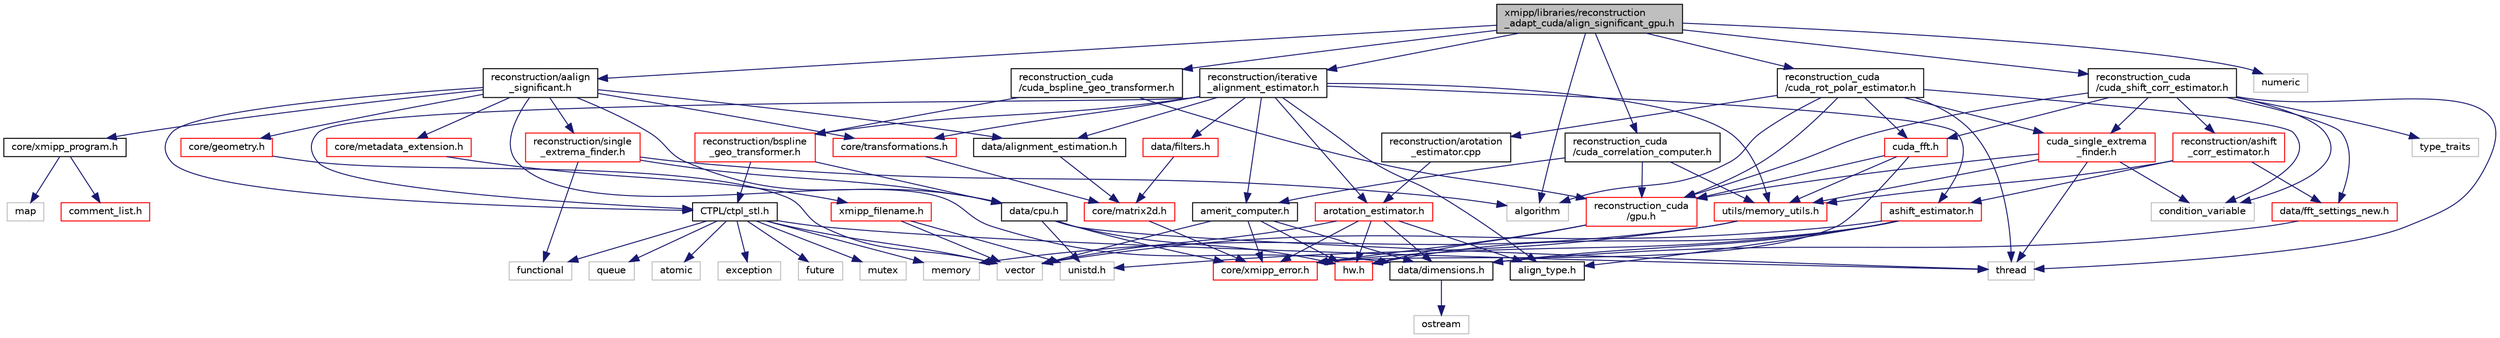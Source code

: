 digraph "xmipp/libraries/reconstruction_adapt_cuda/align_significant_gpu.h"
{
  edge [fontname="Helvetica",fontsize="10",labelfontname="Helvetica",labelfontsize="10"];
  node [fontname="Helvetica",fontsize="10",shape=record];
  Node0 [label="xmipp/libraries/reconstruction\l_adapt_cuda/align_significant_gpu.h",height=0.2,width=0.4,color="black", fillcolor="grey75", style="filled", fontcolor="black"];
  Node0 -> Node1 [color="midnightblue",fontsize="10",style="solid",fontname="Helvetica"];
  Node1 [label="reconstruction/aalign\l_significant.h",height=0.2,width=0.4,color="black", fillcolor="white", style="filled",URL="$aalign__significant_8h.html"];
  Node1 -> Node2 [color="midnightblue",fontsize="10",style="solid",fontname="Helvetica"];
  Node2 [label="core/xmipp_program.h",height=0.2,width=0.4,color="black", fillcolor="white", style="filled",URL="$xmipp__program_8h.html"];
  Node2 -> Node3 [color="midnightblue",fontsize="10",style="solid",fontname="Helvetica"];
  Node3 [label="map",height=0.2,width=0.4,color="grey75", fillcolor="white", style="filled"];
  Node2 -> Node4 [color="midnightblue",fontsize="10",style="solid",fontname="Helvetica"];
  Node4 [label="comment_list.h",height=0.2,width=0.4,color="red", fillcolor="white", style="filled",URL="$comment__list_8h.html"];
  Node1 -> Node9 [color="midnightblue",fontsize="10",style="solid",fontname="Helvetica"];
  Node9 [label="data/dimensions.h",height=0.2,width=0.4,color="black", fillcolor="white", style="filled",URL="$dimensions_8h.html"];
  Node9 -> Node10 [color="midnightblue",fontsize="10",style="solid",fontname="Helvetica"];
  Node10 [label="ostream",height=0.2,width=0.4,color="grey75", fillcolor="white", style="filled"];
  Node1 -> Node11 [color="midnightblue",fontsize="10",style="solid",fontname="Helvetica"];
  Node11 [label="CTPL/ctpl_stl.h",height=0.2,width=0.4,color="black", fillcolor="white", style="filled",URL="$ctpl__stl_8h.html"];
  Node11 -> Node12 [color="midnightblue",fontsize="10",style="solid",fontname="Helvetica"];
  Node12 [label="functional",height=0.2,width=0.4,color="grey75", fillcolor="white", style="filled"];
  Node11 -> Node13 [color="midnightblue",fontsize="10",style="solid",fontname="Helvetica"];
  Node13 [label="thread",height=0.2,width=0.4,color="grey75", fillcolor="white", style="filled"];
  Node11 -> Node14 [color="midnightblue",fontsize="10",style="solid",fontname="Helvetica"];
  Node14 [label="atomic",height=0.2,width=0.4,color="grey75", fillcolor="white", style="filled"];
  Node11 -> Node6 [color="midnightblue",fontsize="10",style="solid",fontname="Helvetica"];
  Node6 [label="vector",height=0.2,width=0.4,color="grey75", fillcolor="white", style="filled"];
  Node11 -> Node15 [color="midnightblue",fontsize="10",style="solid",fontname="Helvetica"];
  Node15 [label="memory",height=0.2,width=0.4,color="grey75", fillcolor="white", style="filled"];
  Node11 -> Node16 [color="midnightblue",fontsize="10",style="solid",fontname="Helvetica"];
  Node16 [label="exception",height=0.2,width=0.4,color="grey75", fillcolor="white", style="filled"];
  Node11 -> Node17 [color="midnightblue",fontsize="10",style="solid",fontname="Helvetica"];
  Node17 [label="future",height=0.2,width=0.4,color="grey75", fillcolor="white", style="filled"];
  Node11 -> Node18 [color="midnightblue",fontsize="10",style="solid",fontname="Helvetica"];
  Node18 [label="mutex",height=0.2,width=0.4,color="grey75", fillcolor="white", style="filled"];
  Node11 -> Node19 [color="midnightblue",fontsize="10",style="solid",fontname="Helvetica"];
  Node19 [label="queue",height=0.2,width=0.4,color="grey75", fillcolor="white", style="filled"];
  Node1 -> Node20 [color="midnightblue",fontsize="10",style="solid",fontname="Helvetica"];
  Node20 [label="data/cpu.h",height=0.2,width=0.4,color="black", fillcolor="white", style="filled",URL="$cpu_8h.html"];
  Node20 -> Node13 [color="midnightblue",fontsize="10",style="solid",fontname="Helvetica"];
  Node20 -> Node21 [color="midnightblue",fontsize="10",style="solid",fontname="Helvetica"];
  Node21 [label="unistd.h",height=0.2,width=0.4,color="grey75", fillcolor="white", style="filled"];
  Node20 -> Node22 [color="midnightblue",fontsize="10",style="solid",fontname="Helvetica"];
  Node22 [label="hw.h",height=0.2,width=0.4,color="red", fillcolor="white", style="filled",URL="$hw_8h.html"];
  Node20 -> Node24 [color="midnightblue",fontsize="10",style="solid",fontname="Helvetica"];
  Node24 [label="core/xmipp_error.h",height=0.2,width=0.4,color="red", fillcolor="white", style="filled",URL="$xmipp__error_8h.html"];
  Node1 -> Node26 [color="midnightblue",fontsize="10",style="solid",fontname="Helvetica"];
  Node26 [label="data/alignment_estimation.h",height=0.2,width=0.4,color="black", fillcolor="white", style="filled",URL="$alignment__estimation_8h.html"];
  Node26 -> Node27 [color="midnightblue",fontsize="10",style="solid",fontname="Helvetica"];
  Node27 [label="core/matrix2d.h",height=0.2,width=0.4,color="red", fillcolor="white", style="filled",URL="$matrix2d_8h.html"];
  Node27 -> Node24 [color="midnightblue",fontsize="10",style="solid",fontname="Helvetica"];
  Node1 -> Node34 [color="midnightblue",fontsize="10",style="solid",fontname="Helvetica"];
  Node34 [label="core/metadata_extension.h",height=0.2,width=0.4,color="red", fillcolor="white", style="filled",URL="$metadata__extension_8h.html"];
  Node34 -> Node35 [color="midnightblue",fontsize="10",style="solid",fontname="Helvetica"];
  Node35 [label="xmipp_filename.h",height=0.2,width=0.4,color="red", fillcolor="white", style="filled",URL="$xmipp__filename_8h.html"];
  Node35 -> Node6 [color="midnightblue",fontsize="10",style="solid",fontname="Helvetica"];
  Node35 -> Node21 [color="midnightblue",fontsize="10",style="solid",fontname="Helvetica"];
  Node1 -> Node97 [color="midnightblue",fontsize="10",style="solid",fontname="Helvetica"];
  Node97 [label="core/geometry.h",height=0.2,width=0.4,color="red", fillcolor="white", style="filled",URL="$geometry_8h.html"];
  Node97 -> Node6 [color="midnightblue",fontsize="10",style="solid",fontname="Helvetica"];
  Node1 -> Node99 [color="midnightblue",fontsize="10",style="solid",fontname="Helvetica"];
  Node99 [label="reconstruction/single\l_extrema_finder.h",height=0.2,width=0.4,color="red", fillcolor="white", style="filled",URL="$single__extrema__finder_8h.html"];
  Node99 -> Node20 [color="midnightblue",fontsize="10",style="solid",fontname="Helvetica"];
  Node99 -> Node100 [color="midnightblue",fontsize="10",style="solid",fontname="Helvetica"];
  Node100 [label="algorithm",height=0.2,width=0.4,color="grey75", fillcolor="white", style="filled"];
  Node99 -> Node12 [color="midnightblue",fontsize="10",style="solid",fontname="Helvetica"];
  Node1 -> Node108 [color="midnightblue",fontsize="10",style="solid",fontname="Helvetica"];
  Node108 [label="core/transformations.h",height=0.2,width=0.4,color="red", fillcolor="white", style="filled",URL="$transformations_8h.html"];
  Node108 -> Node27 [color="midnightblue",fontsize="10",style="solid",fontname="Helvetica"];
  Node0 -> Node109 [color="midnightblue",fontsize="10",style="solid",fontname="Helvetica"];
  Node109 [label="reconstruction/iterative\l_alignment_estimator.h",height=0.2,width=0.4,color="black", fillcolor="white", style="filled",URL="$iterative__alignment__estimator_8h.html"];
  Node109 -> Node110 [color="midnightblue",fontsize="10",style="solid",fontname="Helvetica"];
  Node110 [label="arotation_estimator.h",height=0.2,width=0.4,color="red", fillcolor="white", style="filled",URL="$arotation__estimator_8h.html"];
  Node110 -> Node22 [color="midnightblue",fontsize="10",style="solid",fontname="Helvetica"];
  Node110 -> Node9 [color="midnightblue",fontsize="10",style="solid",fontname="Helvetica"];
  Node110 -> Node24 [color="midnightblue",fontsize="10",style="solid",fontname="Helvetica"];
  Node110 -> Node111 [color="midnightblue",fontsize="10",style="solid",fontname="Helvetica"];
  Node111 [label="align_type.h",height=0.2,width=0.4,color="black", fillcolor="white", style="filled",URL="$align__type_8h.html"];
  Node110 -> Node6 [color="midnightblue",fontsize="10",style="solid",fontname="Helvetica"];
  Node109 -> Node113 [color="midnightblue",fontsize="10",style="solid",fontname="Helvetica"];
  Node113 [label="ashift_estimator.h",height=0.2,width=0.4,color="red", fillcolor="white", style="filled",URL="$ashift__estimator_8h.html"];
  Node113 -> Node22 [color="midnightblue",fontsize="10",style="solid",fontname="Helvetica"];
  Node113 -> Node9 [color="midnightblue",fontsize="10",style="solid",fontname="Helvetica"];
  Node113 -> Node24 [color="midnightblue",fontsize="10",style="solid",fontname="Helvetica"];
  Node113 -> Node111 [color="midnightblue",fontsize="10",style="solid",fontname="Helvetica"];
  Node113 -> Node6 [color="midnightblue",fontsize="10",style="solid",fontname="Helvetica"];
  Node109 -> Node111 [color="midnightblue",fontsize="10",style="solid",fontname="Helvetica"];
  Node109 -> Node26 [color="midnightblue",fontsize="10",style="solid",fontname="Helvetica"];
  Node109 -> Node108 [color="midnightblue",fontsize="10",style="solid",fontname="Helvetica"];
  Node109 -> Node115 [color="midnightblue",fontsize="10",style="solid",fontname="Helvetica"];
  Node115 [label="data/filters.h",height=0.2,width=0.4,color="red", fillcolor="white", style="filled",URL="$filters_8h.html"];
  Node115 -> Node27 [color="midnightblue",fontsize="10",style="solid",fontname="Helvetica"];
  Node109 -> Node63 [color="midnightblue",fontsize="10",style="solid",fontname="Helvetica"];
  Node63 [label="utils/memory_utils.h",height=0.2,width=0.4,color="red", fillcolor="white", style="filled",URL="$memory__utils_8h.html"];
  Node63 -> Node15 [color="midnightblue",fontsize="10",style="solid",fontname="Helvetica"];
  Node63 -> Node21 [color="midnightblue",fontsize="10",style="solid",fontname="Helvetica"];
  Node109 -> Node11 [color="midnightblue",fontsize="10",style="solid",fontname="Helvetica"];
  Node109 -> Node121 [color="midnightblue",fontsize="10",style="solid",fontname="Helvetica"];
  Node121 [label="reconstruction/bspline\l_geo_transformer.h",height=0.2,width=0.4,color="red", fillcolor="white", style="filled",URL="$bspline__geo__transformer_8h.html"];
  Node121 -> Node11 [color="midnightblue",fontsize="10",style="solid",fontname="Helvetica"];
  Node121 -> Node20 [color="midnightblue",fontsize="10",style="solid",fontname="Helvetica"];
  Node109 -> Node123 [color="midnightblue",fontsize="10",style="solid",fontname="Helvetica"];
  Node123 [label="amerit_computer.h",height=0.2,width=0.4,color="black", fillcolor="white", style="filled",URL="$amerit__computer_8h.html"];
  Node123 -> Node9 [color="midnightblue",fontsize="10",style="solid",fontname="Helvetica"];
  Node123 -> Node22 [color="midnightblue",fontsize="10",style="solid",fontname="Helvetica"];
  Node123 -> Node24 [color="midnightblue",fontsize="10",style="solid",fontname="Helvetica"];
  Node123 -> Node6 [color="midnightblue",fontsize="10",style="solid",fontname="Helvetica"];
  Node0 -> Node124 [color="midnightblue",fontsize="10",style="solid",fontname="Helvetica"];
  Node124 [label="reconstruction_cuda\l/cuda_rot_polar_estimator.h",height=0.2,width=0.4,color="black", fillcolor="white", style="filled",URL="$cuda__rot__polar__estimator_8h.html"];
  Node124 -> Node125 [color="midnightblue",fontsize="10",style="solid",fontname="Helvetica"];
  Node125 [label="reconstruction/arotation\l_estimator.cpp",height=0.2,width=0.4,color="black", fillcolor="white", style="filled",URL="$arotation__estimator_8cpp.html"];
  Node125 -> Node110 [color="midnightblue",fontsize="10",style="solid",fontname="Helvetica"];
  Node124 -> Node126 [color="midnightblue",fontsize="10",style="solid",fontname="Helvetica"];
  Node126 [label="reconstruction_cuda\l/gpu.h",height=0.2,width=0.4,color="red", fillcolor="white", style="filled",URL="$gpu_8h.html"];
  Node126 -> Node22 [color="midnightblue",fontsize="10",style="solid",fontname="Helvetica"];
  Node126 -> Node24 [color="midnightblue",fontsize="10",style="solid",fontname="Helvetica"];
  Node124 -> Node127 [color="midnightblue",fontsize="10",style="solid",fontname="Helvetica"];
  Node127 [label="cuda_fft.h",height=0.2,width=0.4,color="red", fillcolor="white", style="filled",URL="$cuda__fft_8h.html"];
  Node127 -> Node24 [color="midnightblue",fontsize="10",style="solid",fontname="Helvetica"];
  Node127 -> Node63 [color="midnightblue",fontsize="10",style="solid",fontname="Helvetica"];
  Node127 -> Node126 [color="midnightblue",fontsize="10",style="solid",fontname="Helvetica"];
  Node124 -> Node13 [color="midnightblue",fontsize="10",style="solid",fontname="Helvetica"];
  Node124 -> Node134 [color="midnightblue",fontsize="10",style="solid",fontname="Helvetica"];
  Node134 [label="condition_variable",height=0.2,width=0.4,color="grey75", fillcolor="white", style="filled"];
  Node124 -> Node100 [color="midnightblue",fontsize="10",style="solid",fontname="Helvetica"];
  Node124 -> Node135 [color="midnightblue",fontsize="10",style="solid",fontname="Helvetica"];
  Node135 [label="cuda_single_extrema\l_finder.h",height=0.2,width=0.4,color="red", fillcolor="white", style="filled",URL="$cuda__single__extrema__finder_8h.html"];
  Node135 -> Node126 [color="midnightblue",fontsize="10",style="solid",fontname="Helvetica"];
  Node135 -> Node13 [color="midnightblue",fontsize="10",style="solid",fontname="Helvetica"];
  Node135 -> Node134 [color="midnightblue",fontsize="10",style="solid",fontname="Helvetica"];
  Node135 -> Node63 [color="midnightblue",fontsize="10",style="solid",fontname="Helvetica"];
  Node0 -> Node136 [color="midnightblue",fontsize="10",style="solid",fontname="Helvetica"];
  Node136 [label="reconstruction_cuda\l/cuda_shift_corr_estimator.h",height=0.2,width=0.4,color="black", fillcolor="white", style="filled",URL="$cuda__shift__corr__estimator_8h.html"];
  Node136 -> Node130 [color="midnightblue",fontsize="10",style="solid",fontname="Helvetica"];
  Node130 [label="type_traits",height=0.2,width=0.4,color="grey75", fillcolor="white", style="filled"];
  Node136 -> Node137 [color="midnightblue",fontsize="10",style="solid",fontname="Helvetica"];
  Node137 [label="reconstruction/ashift\l_corr_estimator.h",height=0.2,width=0.4,color="red", fillcolor="white", style="filled",URL="$ashift__corr__estimator_8h.html"];
  Node137 -> Node113 [color="midnightblue",fontsize="10",style="solid",fontname="Helvetica"];
  Node137 -> Node131 [color="midnightblue",fontsize="10",style="solid",fontname="Helvetica"];
  Node131 [label="data/fft_settings_new.h",height=0.2,width=0.4,color="red", fillcolor="white", style="filled",URL="$fft__settings__new_8h.html"];
  Node131 -> Node9 [color="midnightblue",fontsize="10",style="solid",fontname="Helvetica"];
  Node137 -> Node63 [color="midnightblue",fontsize="10",style="solid",fontname="Helvetica"];
  Node136 -> Node131 [color="midnightblue",fontsize="10",style="solid",fontname="Helvetica"];
  Node136 -> Node127 [color="midnightblue",fontsize="10",style="solid",fontname="Helvetica"];
  Node136 -> Node126 [color="midnightblue",fontsize="10",style="solid",fontname="Helvetica"];
  Node136 -> Node13 [color="midnightblue",fontsize="10",style="solid",fontname="Helvetica"];
  Node136 -> Node134 [color="midnightblue",fontsize="10",style="solid",fontname="Helvetica"];
  Node136 -> Node135 [color="midnightblue",fontsize="10",style="solid",fontname="Helvetica"];
  Node0 -> Node138 [color="midnightblue",fontsize="10",style="solid",fontname="Helvetica"];
  Node138 [label="reconstruction_cuda\l/cuda_bspline_geo_transformer.h",height=0.2,width=0.4,color="black", fillcolor="white", style="filled",URL="$cuda__bspline__geo__transformer_8h.html"];
  Node138 -> Node126 [color="midnightblue",fontsize="10",style="solid",fontname="Helvetica"];
  Node138 -> Node121 [color="midnightblue",fontsize="10",style="solid",fontname="Helvetica"];
  Node0 -> Node139 [color="midnightblue",fontsize="10",style="solid",fontname="Helvetica"];
  Node139 [label="reconstruction_cuda\l/cuda_correlation_computer.h",height=0.2,width=0.4,color="black", fillcolor="white", style="filled",URL="$cuda__correlation__computer_8h.html"];
  Node139 -> Node123 [color="midnightblue",fontsize="10",style="solid",fontname="Helvetica"];
  Node139 -> Node126 [color="midnightblue",fontsize="10",style="solid",fontname="Helvetica"];
  Node139 -> Node63 [color="midnightblue",fontsize="10",style="solid",fontname="Helvetica"];
  Node0 -> Node100 [color="midnightblue",fontsize="10",style="solid",fontname="Helvetica"];
  Node0 -> Node140 [color="midnightblue",fontsize="10",style="solid",fontname="Helvetica"];
  Node140 [label="numeric",height=0.2,width=0.4,color="grey75", fillcolor="white", style="filled"];
}
